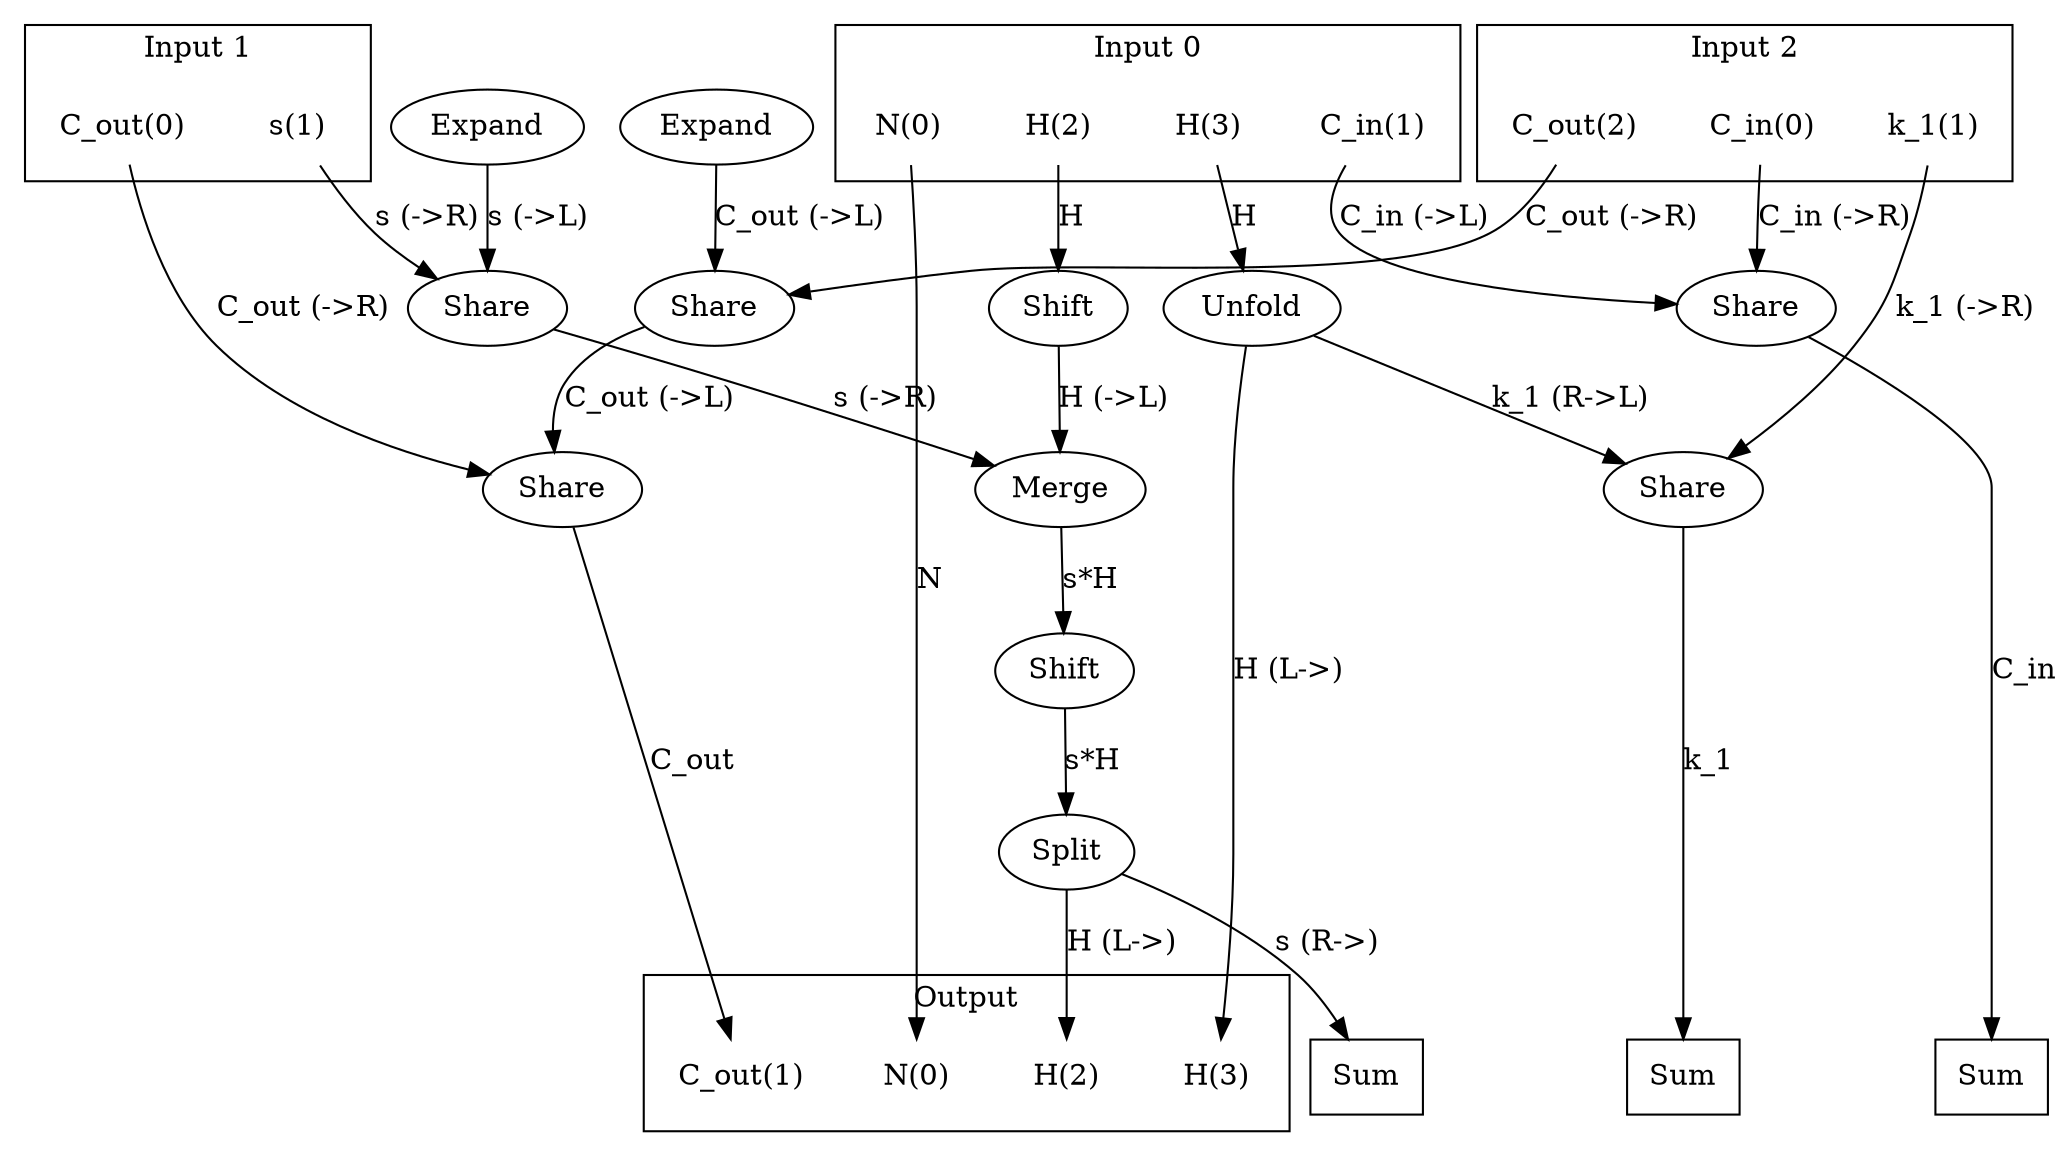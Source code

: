 digraph kernel_generated {
newrank = true;
op_0x55a3093b8700 [label="Share"];
op_0x55a3093b8b60 [label="Share"];
op_0x55a3093b8cd8 [label="Expand"];
op_0x55a3093b8cf8 [label="Expand"];
op_0x55a3093b9600 [label="Shift"];
op_0x55a3093b9660 [label="Shift"];
op_0x55a3093bb570 [label="Merge"];
op_0x55a3093bb980 [label="Unfold"];
op_0x55a3093bdd60 [label="Split"];
op_0x55a3093ce380 [label="Share"];
op_0x55a3093ce3d0 [label="Share"];
op_0x55a3093ce420 [label="Share"];
reduce_0x7effd8002ce8 [label="Sum", shape=box];
reduce_0x7effd8001a98 [label="Sum", shape=box];
reduce_0x7effd8005b48 [label="Sum", shape=box];
subgraph cluster_out {
label = "Output";
out_0 [label="N(0)", shape=none];
out_1 [label="C_out(1)", shape=none];
out_2 [label="H(2)", shape=none];
out_3 [label="H(3)", shape=none];
}
{ rank = same;
reduce_0x7effd8002ce8;
reduce_0x7effd8001a98;
reduce_0x7effd8005b48;
out_0;
out_1;
out_2;
out_3;
}
subgraph cluster_in_0 {
label = "Input 0";
in_0_0 [label="N(0)", shape=none];
in_0_1 [label="C_in(1)", shape=none];
in_0_2 [label="H(2)", shape=none];
in_0_3 [label="H(3)", shape=none];
}
subgraph cluster_in_1 {
label = "Input 1";
in_1_0 [label="C_out(0)", shape=none];
in_1_1 [label="s(1)", shape=none];
}
subgraph cluster_in_2 {
label = "Input 2";
in_2_0 [label="C_in(0)", shape=none];
in_2_1 [label="k_1(1)", shape=none];
in_2_2 [label="C_out(2)", shape=none];
}
{ rank = same;
in_0_0;
in_0_1;
in_0_2;
in_0_3;
in_1_0;
in_1_1;
in_2_0;
in_2_1;
in_2_2;
}
in_0_0 -> out_0 [label="N"];
in_0_1 -> op_0x55a3093ce3d0 [label="C_in (->L)"];
in_0_2 -> op_0x55a3093b9660 [label="H"];
in_0_3 -> op_0x55a3093bb980 [label="H"];
in_1_0 -> op_0x55a3093b8700 [label="C_out (->R)"];
in_1_1 -> op_0x55a3093b8b60 [label="s (->R)"];
in_2_0 -> op_0x55a3093ce3d0 [label="C_in (->R)"];
in_2_1 -> op_0x55a3093ce420 [label="k_1 (->R)"];
in_2_2 -> op_0x55a3093ce380 [label="C_out (->R)"];
op_0x55a3093b8700 -> out_1 [label="C_out"];
op_0x55a3093bdd60 -> out_2 [label="H (L->)"];
op_0x55a3093bb980 -> out_3 [label="H (L->)"];
op_0x55a3093ce380 -> op_0x55a3093b8700 [label="C_out (->L)"];
op_0x55a3093b8cd8 -> op_0x55a3093b8b60 [label="s (->L)"];
op_0x55a3093bb570 -> op_0x55a3093b9600 [label="s*H"];
op_0x55a3093b9660 -> op_0x55a3093bb570 [label="H (->L)"];
op_0x55a3093b8b60 -> op_0x55a3093bb570 [label="s (->R)"];
op_0x55a3093b9600 -> op_0x55a3093bdd60 [label="s*H"];
op_0x55a3093b8cf8 -> op_0x55a3093ce380 [label="C_out (->L)"];
op_0x55a3093bb980 -> op_0x55a3093ce420 [label="k_1 (R->L)"];
op_0x55a3093ce420 -> reduce_0x7effd8001a98 [label="k_1"];
op_0x55a3093bdd60 -> reduce_0x7effd8002ce8 [label="s (R->)"];
op_0x55a3093ce3d0 -> reduce_0x7effd8005b48 [label="C_in"];
}
